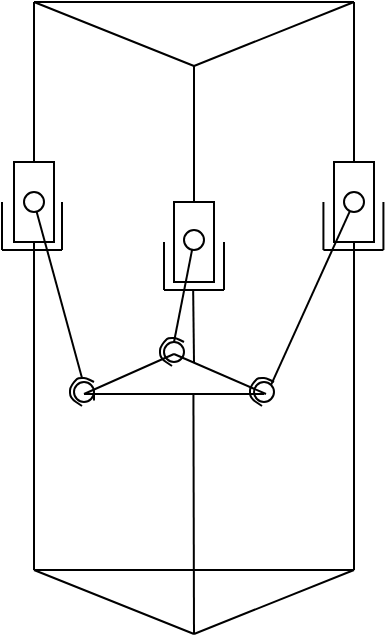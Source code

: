 <mxfile version="13.6.10" type="github">
  <diagram name="Page-1" id="099fd60b-425b-db50-ffb0-6b813814b670">
    <mxGraphModel dx="593" dy="350" grid="1" gridSize="2" guides="1" tooltips="1" connect="1" arrows="1" fold="1" page="1" pageScale="1" pageWidth="850" pageHeight="1100" background="#ffffff" math="0" shadow="0">
      <root>
        <mxCell id="0" />
        <mxCell id="1" parent="0" />
        <mxCell id="8Gvp93KOnGWnNDizMfey-4" value="" style="endArrow=none;html=1;" edge="1" parent="1" source="8Gvp93KOnGWnNDizMfey-10">
          <mxGeometry width="50" height="50" relative="1" as="geometry">
            <mxPoint x="200" y="460" as="sourcePoint" />
            <mxPoint x="200" y="150" as="targetPoint" />
          </mxGeometry>
        </mxCell>
        <mxCell id="8Gvp93KOnGWnNDizMfey-6" value="" style="endArrow=none;html=1;" edge="1" parent="1" source="8Gvp93KOnGWnNDizMfey-15">
          <mxGeometry width="50" height="50" relative="1" as="geometry">
            <mxPoint x="360" y="460" as="sourcePoint" />
            <mxPoint x="360" y="150" as="targetPoint" />
          </mxGeometry>
        </mxCell>
        <mxCell id="8Gvp93KOnGWnNDizMfey-9" value="" style="endArrow=none;html=1;rounded=1;" edge="1" parent="1" source="8Gvp93KOnGWnNDizMfey-13">
          <mxGeometry width="50" height="50" relative="1" as="geometry">
            <mxPoint x="280" y="490" as="sourcePoint" />
            <mxPoint x="280" y="182" as="targetPoint" />
          </mxGeometry>
        </mxCell>
        <mxCell id="8Gvp93KOnGWnNDizMfey-10" value="" style="rounded=0;whiteSpace=wrap;html=1;" vertex="1" parent="1">
          <mxGeometry x="190" y="230" width="20" height="40" as="geometry" />
        </mxCell>
        <mxCell id="8Gvp93KOnGWnNDizMfey-12" value="" style="endArrow=none;html=1;" edge="1" parent="1" target="8Gvp93KOnGWnNDizMfey-10">
          <mxGeometry width="50" height="50" relative="1" as="geometry">
            <mxPoint x="200" y="434" as="sourcePoint" />
            <mxPoint x="200" y="150" as="targetPoint" />
          </mxGeometry>
        </mxCell>
        <mxCell id="8Gvp93KOnGWnNDizMfey-13" value="" style="rounded=0;whiteSpace=wrap;html=1;" vertex="1" parent="1">
          <mxGeometry x="270" y="250" width="20" height="40" as="geometry" />
        </mxCell>
        <mxCell id="8Gvp93KOnGWnNDizMfey-15" value="" style="rounded=0;whiteSpace=wrap;html=1;" vertex="1" parent="1">
          <mxGeometry x="350" y="230" width="20" height="40" as="geometry" />
        </mxCell>
        <mxCell id="8Gvp93KOnGWnNDizMfey-16" value="" style="endArrow=none;html=1;" edge="1" parent="1" target="8Gvp93KOnGWnNDizMfey-15">
          <mxGeometry width="50" height="50" relative="1" as="geometry">
            <mxPoint x="360" y="434" as="sourcePoint" />
            <mxPoint x="360" y="150" as="targetPoint" />
          </mxGeometry>
        </mxCell>
        <mxCell id="8Gvp93KOnGWnNDizMfey-21" value="" style="endArrow=none;html=1;exitX=1;exitY=0;exitDx=0;exitDy=0;" edge="1" parent="1" source="8Gvp93KOnGWnNDizMfey-27" target="8Gvp93KOnGWnNDizMfey-51">
          <mxGeometry width="50" height="50" relative="1" as="geometry">
            <mxPoint x="300" y="350" as="sourcePoint" />
            <mxPoint x="300" y="280" as="targetPoint" />
          </mxGeometry>
        </mxCell>
        <mxCell id="8Gvp93KOnGWnNDizMfey-26" value="" style="ellipse;whiteSpace=wrap;html=1;aspect=fixed;" vertex="1" parent="1">
          <mxGeometry x="265" y="320" width="10" height="10" as="geometry" />
        </mxCell>
        <mxCell id="8Gvp93KOnGWnNDizMfey-27" value="" style="ellipse;whiteSpace=wrap;html=1;aspect=fixed;" vertex="1" parent="1">
          <mxGeometry x="310" y="340" width="10" height="10" as="geometry" />
        </mxCell>
        <mxCell id="8Gvp93KOnGWnNDizMfey-28" value="" style="ellipse;whiteSpace=wrap;html=1;aspect=fixed;" vertex="1" parent="1">
          <mxGeometry x="220" y="340" width="10" height="10" as="geometry" />
        </mxCell>
        <mxCell id="8Gvp93KOnGWnNDizMfey-29" value="" style="endArrow=none;html=1;dashed=1;entryX=1;entryY=0.5;entryDx=0;entryDy=0;exitX=0;exitY=0;exitDx=0;exitDy=19.206;exitPerimeter=0;" edge="1" parent="1" target="8Gvp93KOnGWnNDizMfey-28">
          <mxGeometry width="50" height="50" relative="1" as="geometry">
            <mxPoint x="230" y="349.206" as="sourcePoint" />
            <mxPoint x="210" y="250" as="targetPoint" />
          </mxGeometry>
        </mxCell>
        <mxCell id="8Gvp93KOnGWnNDizMfey-31" value="" style="endArrow=none;html=1;" edge="1" parent="1">
          <mxGeometry width="50" height="50" relative="1" as="geometry">
            <mxPoint x="184" y="274" as="sourcePoint" />
            <mxPoint x="184" y="250" as="targetPoint" />
          </mxGeometry>
        </mxCell>
        <mxCell id="8Gvp93KOnGWnNDizMfey-32" value="" style="endArrow=none;html=1;" edge="1" parent="1">
          <mxGeometry width="50" height="50" relative="1" as="geometry">
            <mxPoint x="184" y="274" as="sourcePoint" />
            <mxPoint x="214" y="274" as="targetPoint" />
          </mxGeometry>
        </mxCell>
        <mxCell id="8Gvp93KOnGWnNDizMfey-33" value="" style="endArrow=none;html=1;" edge="1" parent="1">
          <mxGeometry width="50" height="50" relative="1" as="geometry">
            <mxPoint x="214" y="274" as="sourcePoint" />
            <mxPoint x="214" y="250" as="targetPoint" />
          </mxGeometry>
        </mxCell>
        <mxCell id="8Gvp93KOnGWnNDizMfey-34" value="" style="endArrow=none;html=1;" edge="1" parent="1">
          <mxGeometry width="50" height="50" relative="1" as="geometry">
            <mxPoint x="265" y="294" as="sourcePoint" />
            <mxPoint x="265" y="270" as="targetPoint" />
          </mxGeometry>
        </mxCell>
        <mxCell id="8Gvp93KOnGWnNDizMfey-35" value="" style="endArrow=none;html=1;" edge="1" parent="1">
          <mxGeometry width="50" height="50" relative="1" as="geometry">
            <mxPoint x="265" y="294" as="sourcePoint" />
            <mxPoint x="295" y="294" as="targetPoint" />
          </mxGeometry>
        </mxCell>
        <mxCell id="8Gvp93KOnGWnNDizMfey-36" value="" style="endArrow=none;html=1;" edge="1" parent="1">
          <mxGeometry width="50" height="50" relative="1" as="geometry">
            <mxPoint x="295" y="294" as="sourcePoint" />
            <mxPoint x="295" y="270" as="targetPoint" />
          </mxGeometry>
        </mxCell>
        <mxCell id="8Gvp93KOnGWnNDizMfey-37" value="" style="endArrow=none;html=1;" edge="1" parent="1">
          <mxGeometry width="50" height="50" relative="1" as="geometry">
            <mxPoint x="344.71" y="274" as="sourcePoint" />
            <mxPoint x="344.71" y="250" as="targetPoint" />
          </mxGeometry>
        </mxCell>
        <mxCell id="8Gvp93KOnGWnNDizMfey-38" value="" style="endArrow=none;html=1;" edge="1" parent="1">
          <mxGeometry width="50" height="50" relative="1" as="geometry">
            <mxPoint x="344.71" y="274" as="sourcePoint" />
            <mxPoint x="374.71" y="274" as="targetPoint" />
          </mxGeometry>
        </mxCell>
        <mxCell id="8Gvp93KOnGWnNDizMfey-39" value="" style="endArrow=none;html=1;" edge="1" parent="1">
          <mxGeometry width="50" height="50" relative="1" as="geometry">
            <mxPoint x="374.71" y="274" as="sourcePoint" />
            <mxPoint x="374.71" y="250" as="targetPoint" />
          </mxGeometry>
        </mxCell>
        <mxCell id="8Gvp93KOnGWnNDizMfey-41" value="" style="endArrow=none;html=1;" edge="1" parent="1">
          <mxGeometry width="50" height="50" relative="1" as="geometry">
            <mxPoint x="224" y="352" as="sourcePoint" />
            <mxPoint x="230" y="340" as="targetPoint" />
            <Array as="points">
              <mxPoint x="218" y="348" />
              <mxPoint x="218" y="343" />
              <mxPoint x="220" y="340" />
              <mxPoint x="222" y="338" />
              <mxPoint x="226" y="338" />
            </Array>
          </mxGeometry>
        </mxCell>
        <mxCell id="8Gvp93KOnGWnNDizMfey-42" value="" style="endArrow=none;html=1;" edge="1" parent="1">
          <mxGeometry width="50" height="50" relative="1" as="geometry">
            <mxPoint x="269" y="332" as="sourcePoint" />
            <mxPoint x="275" y="320" as="targetPoint" />
            <Array as="points">
              <mxPoint x="263" y="328" />
              <mxPoint x="263" y="323" />
              <mxPoint x="265" y="320" />
              <mxPoint x="267" y="318" />
              <mxPoint x="271" y="318" />
            </Array>
          </mxGeometry>
        </mxCell>
        <mxCell id="8Gvp93KOnGWnNDizMfey-43" value="" style="endArrow=none;html=1;" edge="1" parent="1">
          <mxGeometry width="50" height="50" relative="1" as="geometry">
            <mxPoint x="314" y="352" as="sourcePoint" />
            <mxPoint x="320" y="340" as="targetPoint" />
            <Array as="points">
              <mxPoint x="308" y="348" />
              <mxPoint x="308" y="343" />
              <mxPoint x="310" y="340" />
              <mxPoint x="312" y="338" />
              <mxPoint x="316" y="338" />
            </Array>
          </mxGeometry>
        </mxCell>
        <mxCell id="8Gvp93KOnGWnNDizMfey-45" value="" style="ellipse;whiteSpace=wrap;html=1;aspect=fixed;" vertex="1" parent="1">
          <mxGeometry x="195" y="245" width="10" height="10" as="geometry" />
        </mxCell>
        <mxCell id="8Gvp93KOnGWnNDizMfey-44" value="" style="endArrow=none;html=1;" edge="1" parent="1" target="8Gvp93KOnGWnNDizMfey-45">
          <mxGeometry width="50" height="50" relative="1" as="geometry">
            <mxPoint x="224" y="338.0" as="sourcePoint" />
            <mxPoint x="208" y="256" as="targetPoint" />
          </mxGeometry>
        </mxCell>
        <mxCell id="8Gvp93KOnGWnNDizMfey-47" value="" style="endArrow=none;html=1;exitX=0.5;exitY=0.6;exitDx=0;exitDy=0;exitPerimeter=0;" edge="1" parent="1" source="8Gvp93KOnGWnNDizMfey-28">
          <mxGeometry width="50" height="50" relative="1" as="geometry">
            <mxPoint x="220" y="374" as="sourcePoint" />
            <mxPoint x="270" y="326" as="targetPoint" />
          </mxGeometry>
        </mxCell>
        <mxCell id="8Gvp93KOnGWnNDizMfey-48" value="" style="endArrow=none;html=1;exitX=0.5;exitY=0.6;exitDx=0;exitDy=0;exitPerimeter=0;" edge="1" parent="1" source="8Gvp93KOnGWnNDizMfey-28">
          <mxGeometry width="50" height="50" relative="1" as="geometry">
            <mxPoint x="244" y="340" as="sourcePoint" />
            <mxPoint x="315" y="346" as="targetPoint" />
          </mxGeometry>
        </mxCell>
        <mxCell id="8Gvp93KOnGWnNDizMfey-49" value="" style="endArrow=none;html=1;" edge="1" parent="1">
          <mxGeometry width="50" height="50" relative="1" as="geometry">
            <mxPoint x="316" y="346" as="sourcePoint" />
            <mxPoint x="270" y="326" as="targetPoint" />
          </mxGeometry>
        </mxCell>
        <mxCell id="8Gvp93KOnGWnNDizMfey-50" value="" style="ellipse;whiteSpace=wrap;html=1;aspect=fixed;" vertex="1" parent="1">
          <mxGeometry x="275" y="264" width="10" height="10" as="geometry" />
        </mxCell>
        <mxCell id="8Gvp93KOnGWnNDizMfey-51" value="" style="ellipse;whiteSpace=wrap;html=1;aspect=fixed;" vertex="1" parent="1">
          <mxGeometry x="355" y="245" width="10" height="10" as="geometry" />
        </mxCell>
        <mxCell id="8Gvp93KOnGWnNDizMfey-22" value="" style="endArrow=none;html=1;exitX=0.5;exitY=0;exitDx=0;exitDy=0;" edge="1" parent="1" source="8Gvp93KOnGWnNDizMfey-26" target="8Gvp93KOnGWnNDizMfey-50">
          <mxGeometry width="50" height="50" relative="1" as="geometry">
            <mxPoint x="277" y="321" as="sourcePoint" />
            <mxPoint x="290" y="320" as="targetPoint" />
          </mxGeometry>
        </mxCell>
        <mxCell id="8Gvp93KOnGWnNDizMfey-52" value="" style="endArrow=none;html=1;" edge="1" parent="1">
          <mxGeometry width="50" height="50" relative="1" as="geometry">
            <mxPoint x="280" y="330" as="sourcePoint" />
            <mxPoint x="279.58" y="294" as="targetPoint" />
          </mxGeometry>
        </mxCell>
        <mxCell id="8Gvp93KOnGWnNDizMfey-53" value="" style="endArrow=none;html=1;" edge="1" parent="1">
          <mxGeometry width="50" height="50" relative="1" as="geometry">
            <mxPoint x="280" y="466" as="sourcePoint" />
            <mxPoint x="279.71" y="346" as="targetPoint" />
          </mxGeometry>
        </mxCell>
        <mxCell id="8Gvp93KOnGWnNDizMfey-54" value="" style="endArrow=none;html=1;" edge="1" parent="1">
          <mxGeometry width="50" height="50" relative="1" as="geometry">
            <mxPoint x="200" y="150" as="sourcePoint" />
            <mxPoint x="280" y="182" as="targetPoint" />
          </mxGeometry>
        </mxCell>
        <mxCell id="8Gvp93KOnGWnNDizMfey-55" value="" style="endArrow=none;html=1;" edge="1" parent="1">
          <mxGeometry width="50" height="50" relative="1" as="geometry">
            <mxPoint x="200" y="150" as="sourcePoint" />
            <mxPoint x="360" y="150" as="targetPoint" />
          </mxGeometry>
        </mxCell>
        <mxCell id="8Gvp93KOnGWnNDizMfey-56" value="" style="endArrow=none;html=1;" edge="1" parent="1">
          <mxGeometry width="50" height="50" relative="1" as="geometry">
            <mxPoint x="280" y="182" as="sourcePoint" />
            <mxPoint x="360" y="150" as="targetPoint" />
          </mxGeometry>
        </mxCell>
        <mxCell id="8Gvp93KOnGWnNDizMfey-57" value="" style="endArrow=none;html=1;" edge="1" parent="1">
          <mxGeometry width="50" height="50" relative="1" as="geometry">
            <mxPoint x="200" y="434" as="sourcePoint" />
            <mxPoint x="280" y="466" as="targetPoint" />
          </mxGeometry>
        </mxCell>
        <mxCell id="8Gvp93KOnGWnNDizMfey-58" value="" style="endArrow=none;html=1;" edge="1" parent="1">
          <mxGeometry width="50" height="50" relative="1" as="geometry">
            <mxPoint x="200" y="434" as="sourcePoint" />
            <mxPoint x="360" y="434" as="targetPoint" />
          </mxGeometry>
        </mxCell>
        <mxCell id="8Gvp93KOnGWnNDizMfey-59" value="" style="endArrow=none;html=1;" edge="1" parent="1">
          <mxGeometry width="50" height="50" relative="1" as="geometry">
            <mxPoint x="280" y="466" as="sourcePoint" />
            <mxPoint x="360" y="434" as="targetPoint" />
          </mxGeometry>
        </mxCell>
      </root>
    </mxGraphModel>
  </diagram>
</mxfile>
